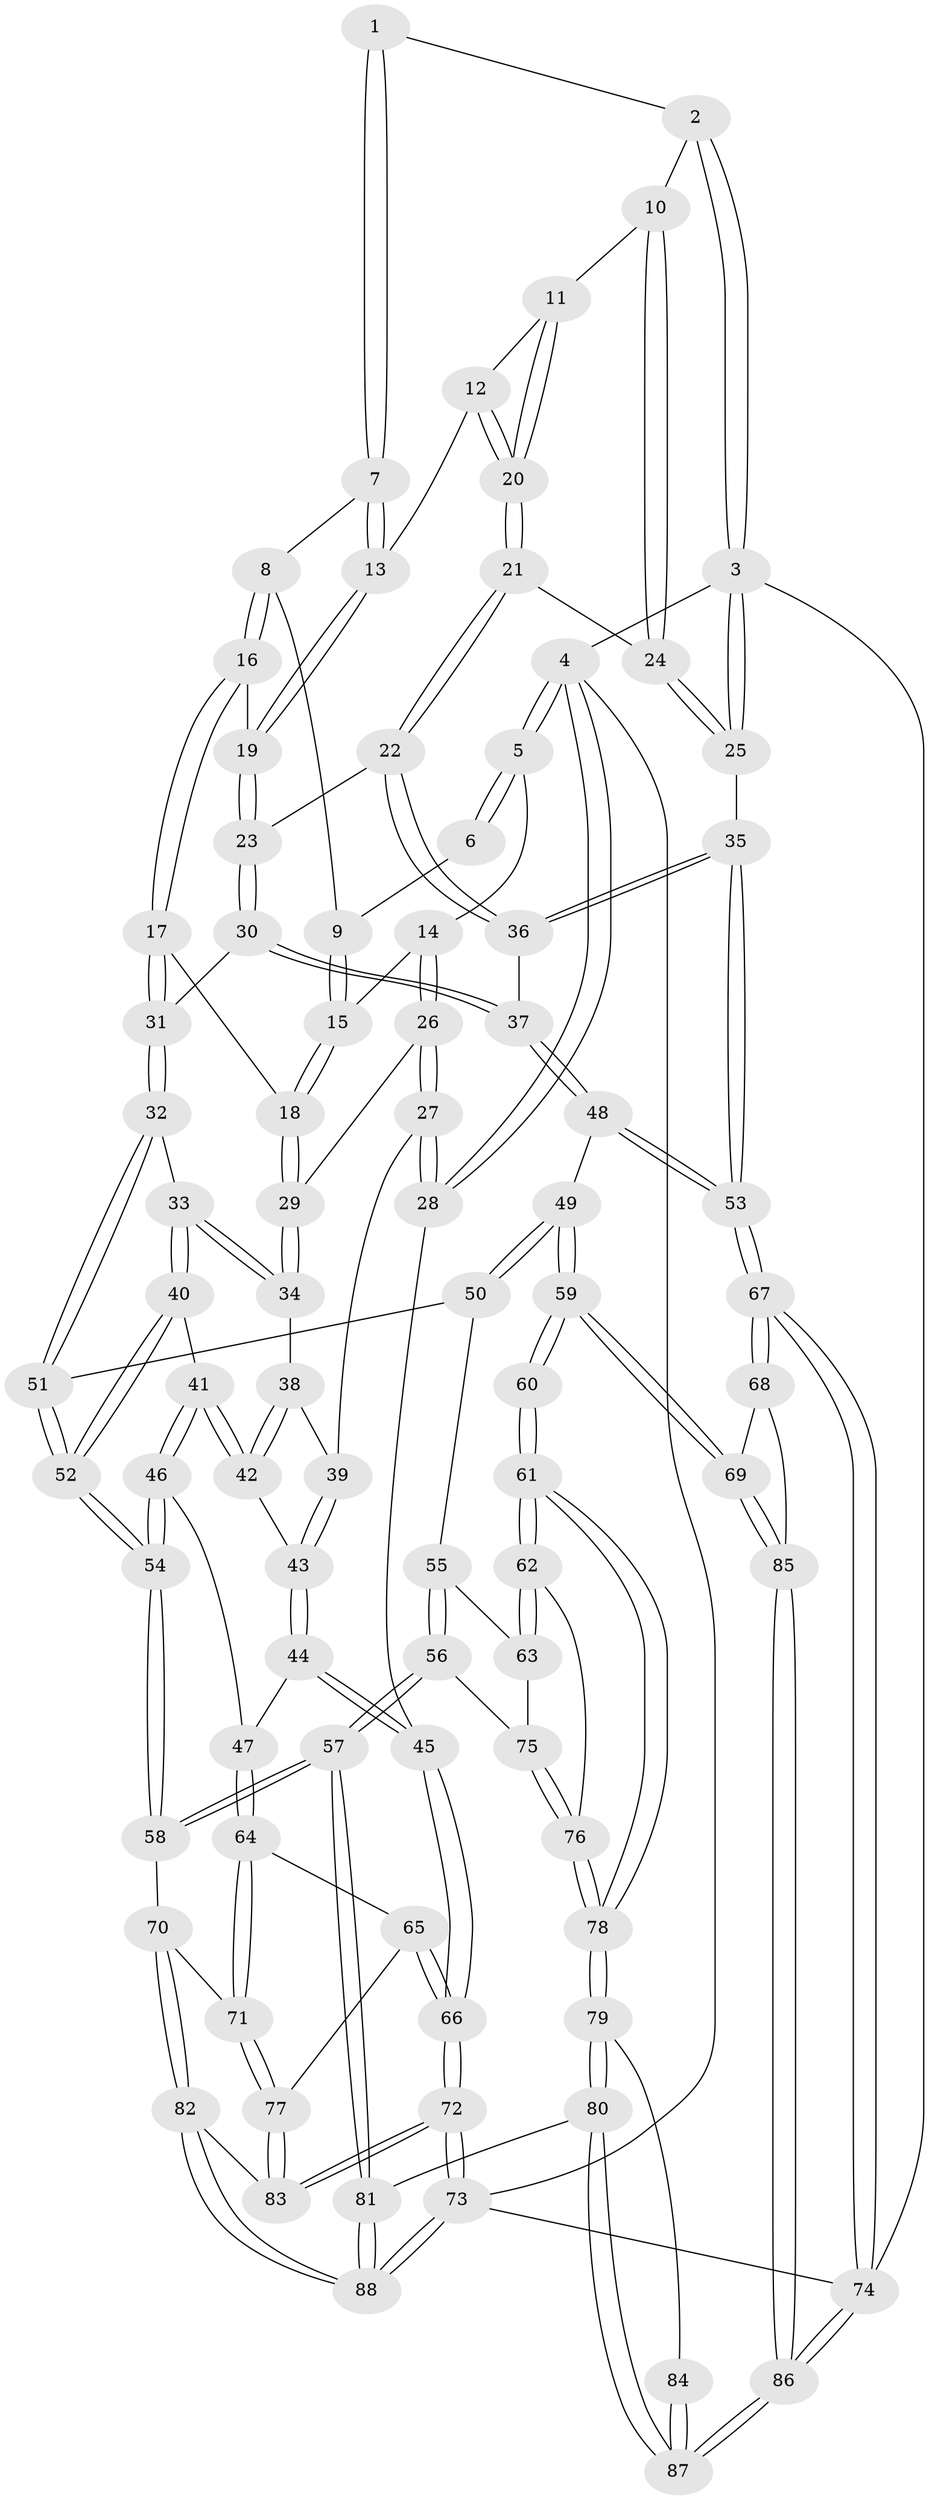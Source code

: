 // coarse degree distribution, {7: 0.045454545454545456, 9: 0.022727272727272728, 2: 0.045454545454545456, 3: 0.1590909090909091, 4: 0.38636363636363635, 5: 0.22727272727272727, 8: 0.022727272727272728, 6: 0.09090909090909091}
// Generated by graph-tools (version 1.1) at 2025/21/03/04/25 18:21:09]
// undirected, 88 vertices, 217 edges
graph export_dot {
graph [start="1"]
  node [color=gray90,style=filled];
  1 [pos="+0.7047990924553521+0"];
  2 [pos="+0.8758159581419294+0"];
  3 [pos="+1+0"];
  4 [pos="+0+0"];
  5 [pos="+0.07309646015140131+0"];
  6 [pos="+0.5165078469546545+0"];
  7 [pos="+0.6959739187831637+0"];
  8 [pos="+0.5979760130565729+0.06053702179033742"];
  9 [pos="+0.49958637703148856+0"];
  10 [pos="+0.9041368034361315+0.03317294224423915"];
  11 [pos="+0.8961674769393141+0.04793509958895138"];
  12 [pos="+0.7698151034938266+0.053944382779874143"];
  13 [pos="+0.7238009827680458+0.04101609738170747"];
  14 [pos="+0.1765676776905284+0"];
  15 [pos="+0.4630347290273754+0.13189617937320325"];
  16 [pos="+0.5608433760325676+0.1625561712330955"];
  17 [pos="+0.5563618704116735+0.16595012988976007"];
  18 [pos="+0.46510090060430576+0.13656148283175862"];
  19 [pos="+0.7153307397162251+0.12499234284238028"];
  20 [pos="+0.8699792649409654+0.12785758497867425"];
  21 [pos="+0.8556721390917872+0.22113235764832334"];
  22 [pos="+0.8525084996494798+0.22563306024156352"];
  23 [pos="+0.8175711894602008+0.23318203872881077"];
  24 [pos="+1+0.12654072258924623"];
  25 [pos="+1+0.12329645472637801"];
  26 [pos="+0.19538513321178672+0.19104448105903699"];
  27 [pos="+0.11183717195454942+0.2942462530067187"];
  28 [pos="+0+0.40232234336816375"];
  29 [pos="+0.35889582778877804+0.258353785824221"];
  30 [pos="+0.6757176315208837+0.38327424279914946"];
  31 [pos="+0.6262904607788855+0.3815766816666592"];
  32 [pos="+0.5332399231880219+0.4383088445514614"];
  33 [pos="+0.5025774809998551+0.44886749519761315"];
  34 [pos="+0.36259127725069296+0.27177641335278685"];
  35 [pos="+1+0.5045652866460222"];
  36 [pos="+1+0.44443675985478404"];
  37 [pos="+0.736166243722642+0.4446022224896386"];
  38 [pos="+0.29629836965405015+0.3526921131255868"];
  39 [pos="+0.17311511027678037+0.34661782749244174"];
  40 [pos="+0.4678764996895902+0.4912888507314063"];
  41 [pos="+0.3567631047789396+0.47925625421144746"];
  42 [pos="+0.27885119903266564+0.46463860246784405"];
  43 [pos="+0.2552340820752735+0.47009351431211466"];
  44 [pos="+0.12394828558100142+0.6084876961143191"];
  45 [pos="+0+0.5266419465904889"];
  46 [pos="+0.22591095080090057+0.6781477098113272"];
  47 [pos="+0.15851131452282227+0.6473222203550768"];
  48 [pos="+0.7849906887604301+0.6418435110480275"];
  49 [pos="+0.7641139949145419+0.6714578119272401"];
  50 [pos="+0.6974218095011606+0.6797181923582248"];
  51 [pos="+0.6925415895098149+0.6775911581341552"];
  52 [pos="+0.4436281659857346+0.6585495507097269"];
  53 [pos="+1+0.5617963553052968"];
  54 [pos="+0.3822235509424466+0.7600227255721728"];
  55 [pos="+0.657438238534179+0.7413987866814031"];
  56 [pos="+0.5494564123642837+0.8175141782431457"];
  57 [pos="+0.4188756839019966+0.8310731164024692"];
  58 [pos="+0.3870904738667587+0.7855068720547079"];
  59 [pos="+0.8206913275666381+0.8381104805792697"];
  60 [pos="+0.7887718094608316+0.8531388921652553"];
  61 [pos="+0.7860659184495934+0.8533603575084665"];
  62 [pos="+0.7570836037631306+0.85134010429786"];
  63 [pos="+0.6708863803407324+0.8290739335734866"];
  64 [pos="+0.1209008197561394+0.776592532695763"];
  65 [pos="+0.07470485547284099+0.8351430109989578"];
  66 [pos="+0+0.7872485126425705"];
  67 [pos="+1+0.8100842574293484"];
  68 [pos="+1+0.8264369386945898"];
  69 [pos="+0.8530740547866877+0.8566245405781941"];
  70 [pos="+0.23902268536834045+0.8755261754888589"];
  71 [pos="+0.19272739939629466+0.8707000994418173"];
  72 [pos="+0+0.955848336395472"];
  73 [pos="+0+1"];
  74 [pos="+1+1"];
  75 [pos="+0.6312664031969407+0.8533274526830604"];
  76 [pos="+0.6457582855935112+0.8910560885532339"];
  77 [pos="+0.10312789738443015+0.9023506828095091"];
  78 [pos="+0.6451815260644541+0.9349303675745875"];
  79 [pos="+0.6372858953891082+0.9612385921858152"];
  80 [pos="+0.5290959974821194+1"];
  81 [pos="+0.4904461751348908+1"];
  82 [pos="+0.1736599619770596+1"];
  83 [pos="+0.09157384738856453+0.9416895160055972"];
  84 [pos="+0.7556493181906715+0.9071376869235241"];
  85 [pos="+0.841696668550024+1"];
  86 [pos="+0.8055365357672545+1"];
  87 [pos="+0.6306787798921049+1"];
  88 [pos="+0.21919483508279136+1"];
  1 -- 2;
  1 -- 7;
  1 -- 7;
  2 -- 3;
  2 -- 3;
  2 -- 10;
  3 -- 4;
  3 -- 25;
  3 -- 25;
  3 -- 74;
  4 -- 5;
  4 -- 5;
  4 -- 28;
  4 -- 28;
  4 -- 73;
  5 -- 6;
  5 -- 6;
  5 -- 14;
  6 -- 9;
  7 -- 8;
  7 -- 13;
  7 -- 13;
  8 -- 9;
  8 -- 16;
  8 -- 16;
  9 -- 15;
  9 -- 15;
  10 -- 11;
  10 -- 24;
  10 -- 24;
  11 -- 12;
  11 -- 20;
  11 -- 20;
  12 -- 13;
  12 -- 20;
  12 -- 20;
  13 -- 19;
  13 -- 19;
  14 -- 15;
  14 -- 26;
  14 -- 26;
  15 -- 18;
  15 -- 18;
  16 -- 17;
  16 -- 17;
  16 -- 19;
  17 -- 18;
  17 -- 31;
  17 -- 31;
  18 -- 29;
  18 -- 29;
  19 -- 23;
  19 -- 23;
  20 -- 21;
  20 -- 21;
  21 -- 22;
  21 -- 22;
  21 -- 24;
  22 -- 23;
  22 -- 36;
  22 -- 36;
  23 -- 30;
  23 -- 30;
  24 -- 25;
  24 -- 25;
  25 -- 35;
  26 -- 27;
  26 -- 27;
  26 -- 29;
  27 -- 28;
  27 -- 28;
  27 -- 39;
  28 -- 45;
  29 -- 34;
  29 -- 34;
  30 -- 31;
  30 -- 37;
  30 -- 37;
  31 -- 32;
  31 -- 32;
  32 -- 33;
  32 -- 51;
  32 -- 51;
  33 -- 34;
  33 -- 34;
  33 -- 40;
  33 -- 40;
  34 -- 38;
  35 -- 36;
  35 -- 36;
  35 -- 53;
  35 -- 53;
  36 -- 37;
  37 -- 48;
  37 -- 48;
  38 -- 39;
  38 -- 42;
  38 -- 42;
  39 -- 43;
  39 -- 43;
  40 -- 41;
  40 -- 52;
  40 -- 52;
  41 -- 42;
  41 -- 42;
  41 -- 46;
  41 -- 46;
  42 -- 43;
  43 -- 44;
  43 -- 44;
  44 -- 45;
  44 -- 45;
  44 -- 47;
  45 -- 66;
  45 -- 66;
  46 -- 47;
  46 -- 54;
  46 -- 54;
  47 -- 64;
  47 -- 64;
  48 -- 49;
  48 -- 53;
  48 -- 53;
  49 -- 50;
  49 -- 50;
  49 -- 59;
  49 -- 59;
  50 -- 51;
  50 -- 55;
  51 -- 52;
  51 -- 52;
  52 -- 54;
  52 -- 54;
  53 -- 67;
  53 -- 67;
  54 -- 58;
  54 -- 58;
  55 -- 56;
  55 -- 56;
  55 -- 63;
  56 -- 57;
  56 -- 57;
  56 -- 75;
  57 -- 58;
  57 -- 58;
  57 -- 81;
  57 -- 81;
  58 -- 70;
  59 -- 60;
  59 -- 60;
  59 -- 69;
  59 -- 69;
  60 -- 61;
  60 -- 61;
  61 -- 62;
  61 -- 62;
  61 -- 78;
  61 -- 78;
  62 -- 63;
  62 -- 63;
  62 -- 76;
  63 -- 75;
  64 -- 65;
  64 -- 71;
  64 -- 71;
  65 -- 66;
  65 -- 66;
  65 -- 77;
  66 -- 72;
  66 -- 72;
  67 -- 68;
  67 -- 68;
  67 -- 74;
  67 -- 74;
  68 -- 69;
  68 -- 85;
  69 -- 85;
  69 -- 85;
  70 -- 71;
  70 -- 82;
  70 -- 82;
  71 -- 77;
  71 -- 77;
  72 -- 73;
  72 -- 73;
  72 -- 83;
  72 -- 83;
  73 -- 88;
  73 -- 88;
  73 -- 74;
  74 -- 86;
  74 -- 86;
  75 -- 76;
  75 -- 76;
  76 -- 78;
  76 -- 78;
  77 -- 83;
  77 -- 83;
  78 -- 79;
  78 -- 79;
  79 -- 80;
  79 -- 80;
  79 -- 84;
  80 -- 81;
  80 -- 87;
  80 -- 87;
  81 -- 88;
  81 -- 88;
  82 -- 83;
  82 -- 88;
  82 -- 88;
  84 -- 87;
  84 -- 87;
  85 -- 86;
  85 -- 86;
  86 -- 87;
  86 -- 87;
}
